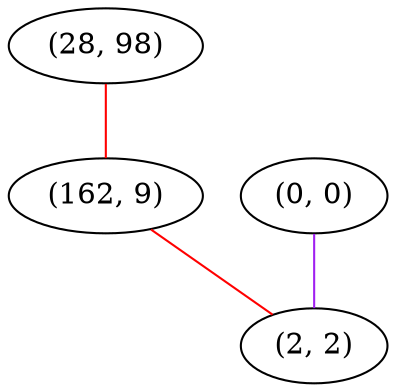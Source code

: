 graph "" {
"(28, 98)";
"(0, 0)";
"(162, 9)";
"(2, 2)";
"(28, 98)" -- "(162, 9)"  [color=red, key=0, weight=1];
"(0, 0)" -- "(2, 2)"  [color=purple, key=0, weight=4];
"(162, 9)" -- "(2, 2)"  [color=red, key=0, weight=1];
}
